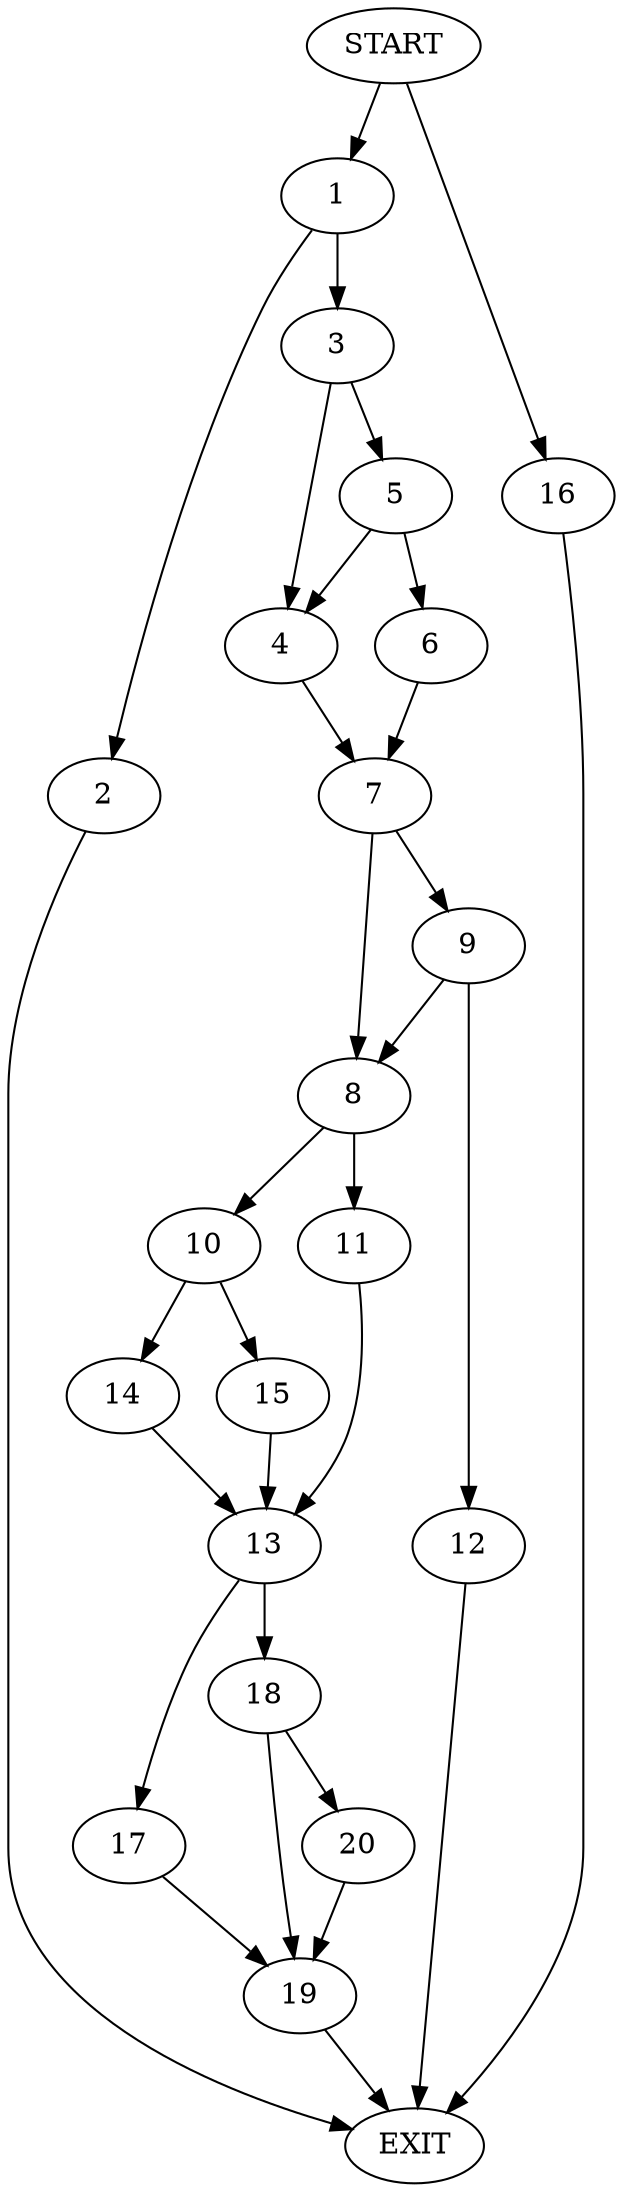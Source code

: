digraph {
0 [label="START"]
21 [label="EXIT"]
0 -> 1
1 -> 2
1 -> 3
2 -> 21
3 -> 4
3 -> 5
5 -> 4
5 -> 6
4 -> 7
6 -> 7
7 -> 8
7 -> 9
8 -> 10
8 -> 11
9 -> 8
9 -> 12
12 -> 21
11 -> 13
10 -> 14
10 -> 15
0 -> 16
16 -> 21
13 -> 17
13 -> 18
14 -> 13
15 -> 13
18 -> 19
18 -> 20
17 -> 19
19 -> 21
20 -> 19
}
